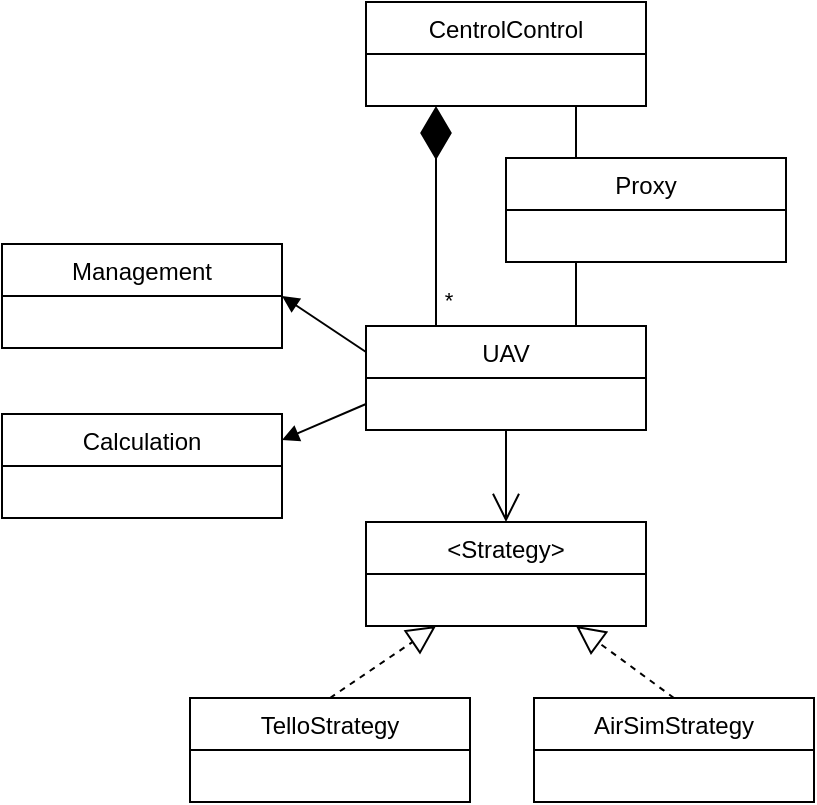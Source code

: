<mxfile version="14.9.2" type="device"><diagram id="C5RBs43oDa-KdzZeNtuy" name="Page-1"><mxGraphModel dx="886" dy="471" grid="1" gridSize="1" guides="1" tooltips="1" connect="1" arrows="1" fold="1" page="1" pageScale="1" pageWidth="827" pageHeight="1169" background="none" math="0" shadow="0"><root><mxCell id="WIyWlLk6GJQsqaUBKTNV-0"/><mxCell id="WIyWlLk6GJQsqaUBKTNV-1" parent="WIyWlLk6GJQsqaUBKTNV-0"/><mxCell id="Ft6EQuCPRghEhd8QDcjp-0" value="CentrolControl" style="swimlane;fontStyle=0;childLayout=stackLayout;horizontal=1;startSize=26;fillColor=none;horizontalStack=0;resizeParent=1;resizeParentMax=0;resizeLast=0;collapsible=1;marginBottom=0;" parent="WIyWlLk6GJQsqaUBKTNV-1" vertex="1"><mxGeometry x="344" y="94" width="140" height="52" as="geometry"/></mxCell><mxCell id="Ft6EQuCPRghEhd8QDcjp-5" value="Proxy" style="swimlane;fontStyle=0;childLayout=stackLayout;horizontal=1;startSize=26;fillColor=none;horizontalStack=0;resizeParent=1;resizeParentMax=0;resizeLast=0;collapsible=1;marginBottom=0;" parent="WIyWlLk6GJQsqaUBKTNV-1" vertex="1"><mxGeometry x="414" y="172" width="140" height="52" as="geometry"/></mxCell><mxCell id="Ft6EQuCPRghEhd8QDcjp-6" value="UAV" style="swimlane;fontStyle=0;childLayout=stackLayout;horizontal=1;startSize=26;fillColor=none;horizontalStack=0;resizeParent=1;resizeParentMax=0;resizeLast=0;collapsible=1;marginBottom=0;" parent="WIyWlLk6GJQsqaUBKTNV-1" vertex="1"><mxGeometry x="344" y="256" width="140" height="52" as="geometry"/></mxCell><mxCell id="Ft6EQuCPRghEhd8QDcjp-7" value="Management" style="swimlane;fontStyle=0;childLayout=stackLayout;horizontal=1;startSize=26;fillColor=none;horizontalStack=0;resizeParent=1;resizeParentMax=0;resizeLast=0;collapsible=1;marginBottom=0;" parent="WIyWlLk6GJQsqaUBKTNV-1" vertex="1"><mxGeometry x="162" y="215" width="140" height="52" as="geometry"/></mxCell><mxCell id="Ft6EQuCPRghEhd8QDcjp-8" value="Calculation" style="swimlane;fontStyle=0;childLayout=stackLayout;horizontal=1;startSize=26;fillColor=none;horizontalStack=0;resizeParent=1;resizeParentMax=0;resizeLast=0;collapsible=1;marginBottom=0;" parent="WIyWlLk6GJQsqaUBKTNV-1" vertex="1"><mxGeometry x="162" y="300" width="140" height="52" as="geometry"/></mxCell><mxCell id="Ft6EQuCPRghEhd8QDcjp-12" value="&lt;Strategy&gt;" style="swimlane;fontStyle=0;childLayout=stackLayout;horizontal=1;startSize=26;fillColor=none;horizontalStack=0;resizeParent=1;resizeParentMax=0;resizeLast=0;collapsible=1;marginBottom=0;" parent="WIyWlLk6GJQsqaUBKTNV-1" vertex="1"><mxGeometry x="344" y="354" width="140" height="52" as="geometry"/></mxCell><mxCell id="Ft6EQuCPRghEhd8QDcjp-13" value="TelloStrategy" style="swimlane;fontStyle=0;childLayout=stackLayout;horizontal=1;startSize=26;fillColor=none;horizontalStack=0;resizeParent=1;resizeParentMax=0;resizeLast=0;collapsible=1;marginBottom=0;" parent="WIyWlLk6GJQsqaUBKTNV-1" vertex="1"><mxGeometry x="256" y="442" width="140" height="52" as="geometry"/></mxCell><mxCell id="Ft6EQuCPRghEhd8QDcjp-14" value="AirSimStrategy" style="swimlane;fontStyle=0;childLayout=stackLayout;horizontal=1;startSize=26;fillColor=none;horizontalStack=0;resizeParent=1;resizeParentMax=0;resizeLast=0;collapsible=1;marginBottom=0;" parent="WIyWlLk6GJQsqaUBKTNV-1" vertex="1"><mxGeometry x="428" y="442" width="140" height="52" as="geometry"/></mxCell><mxCell id="Ft6EQuCPRghEhd8QDcjp-17" value="" style="endArrow=diamondThin;endFill=1;endSize=24;html=1;entryX=0.25;entryY=1;entryDx=0;entryDy=0;exitX=0.25;exitY=0;exitDx=0;exitDy=0;" parent="WIyWlLk6GJQsqaUBKTNV-1" source="Ft6EQuCPRghEhd8QDcjp-6" target="Ft6EQuCPRghEhd8QDcjp-0" edge="1"><mxGeometry width="160" relative="1" as="geometry"><mxPoint x="600" y="210" as="sourcePoint"/><mxPoint x="760" y="210" as="targetPoint"/></mxGeometry></mxCell><mxCell id="Ft6EQuCPRghEhd8QDcjp-18" value="*" style="edgeLabel;html=1;align=center;verticalAlign=middle;resizable=0;points=[];" parent="Ft6EQuCPRghEhd8QDcjp-17" vertex="1" connectable="0"><mxGeometry x="-0.818" y="1" relative="1" as="geometry"><mxPoint x="7" y="-3" as="offset"/></mxGeometry></mxCell><mxCell id="Ft6EQuCPRghEhd8QDcjp-23" value="" style="endArrow=block;endFill=1;html=1;align=left;verticalAlign=top;exitX=0;exitY=0.25;exitDx=0;exitDy=0;rounded=0;entryX=1;entryY=0.5;entryDx=0;entryDy=0;" parent="WIyWlLk6GJQsqaUBKTNV-1" source="Ft6EQuCPRghEhd8QDcjp-6" target="Ft6EQuCPRghEhd8QDcjp-7" edge="1"><mxGeometry x="-1" relative="1" as="geometry"><mxPoint x="270.0" y="250.0" as="sourcePoint"/><mxPoint x="238" y="228" as="targetPoint"/></mxGeometry></mxCell><mxCell id="Ft6EQuCPRghEhd8QDcjp-24" value="" style="endArrow=none;html=1;edgeStyle=orthogonalEdgeStyle;strokeColor=#000000;exitX=0.25;exitY=0;exitDx=0;exitDy=0;entryX=0.75;entryY=1;entryDx=0;entryDy=0;" parent="WIyWlLk6GJQsqaUBKTNV-1" source="Ft6EQuCPRghEhd8QDcjp-5" target="Ft6EQuCPRghEhd8QDcjp-0" edge="1"><mxGeometry relative="1" as="geometry"><mxPoint x="570" y="290" as="sourcePoint"/><mxPoint x="730" y="290" as="targetPoint"/></mxGeometry></mxCell><mxCell id="Ft6EQuCPRghEhd8QDcjp-27" value="" style="endArrow=none;html=1;edgeStyle=orthogonalEdgeStyle;strokeColor=#000000;exitX=0.75;exitY=0;exitDx=0;exitDy=0;entryX=0.25;entryY=1;entryDx=0;entryDy=0;" parent="WIyWlLk6GJQsqaUBKTNV-1" source="Ft6EQuCPRghEhd8QDcjp-6" target="Ft6EQuCPRghEhd8QDcjp-5" edge="1"><mxGeometry relative="1" as="geometry"><mxPoint x="580.0" y="300.0" as="sourcePoint"/><mxPoint x="740.0" y="300.0" as="targetPoint"/></mxGeometry></mxCell><mxCell id="Ft6EQuCPRghEhd8QDcjp-31" value="" style="endArrow=block;dashed=1;endFill=0;endSize=12;html=1;strokeColor=#000000;exitX=0.5;exitY=0;exitDx=0;exitDy=0;entryX=0.25;entryY=1;entryDx=0;entryDy=0;" parent="WIyWlLk6GJQsqaUBKTNV-1" source="Ft6EQuCPRghEhd8QDcjp-13" target="Ft6EQuCPRghEhd8QDcjp-12" edge="1"><mxGeometry width="160" relative="1" as="geometry"><mxPoint x="391" y="454" as="sourcePoint"/><mxPoint x="363" y="406" as="targetPoint"/></mxGeometry></mxCell><mxCell id="Ft6EQuCPRghEhd8QDcjp-32" value="" style="endArrow=block;dashed=1;endFill=0;endSize=12;html=1;strokeColor=#000000;exitX=0.5;exitY=0;exitDx=0;exitDy=0;entryX=0.75;entryY=1;entryDx=0;entryDy=0;" parent="WIyWlLk6GJQsqaUBKTNV-1" source="Ft6EQuCPRghEhd8QDcjp-14" target="Ft6EQuCPRghEhd8QDcjp-12" edge="1"><mxGeometry width="160" relative="1" as="geometry"><mxPoint x="401" y="464" as="sourcePoint"/><mxPoint x="452" y="406" as="targetPoint"/></mxGeometry></mxCell><mxCell id="Ft6EQuCPRghEhd8QDcjp-35" value="" style="endArrow=block;endFill=1;html=1;align=left;verticalAlign=top;exitX=0;exitY=0.75;exitDx=0;exitDy=0;entryX=1;entryY=0.25;entryDx=0;entryDy=0;rounded=0;" parent="WIyWlLk6GJQsqaUBKTNV-1" source="Ft6EQuCPRghEhd8QDcjp-6" target="Ft6EQuCPRghEhd8QDcjp-8" edge="1"><mxGeometry x="-1" relative="1" as="geometry"><mxPoint x="354" y="263.0" as="sourcePoint"/><mxPoint x="340" y="143" as="targetPoint"/></mxGeometry></mxCell><mxCell id="Ft6EQuCPRghEhd8QDcjp-44" value="" style="endArrow=open;endFill=1;endSize=12;html=1;strokeColor=#000000;exitX=0.5;exitY=1;exitDx=0;exitDy=0;entryX=0.5;entryY=0;entryDx=0;entryDy=0;" parent="WIyWlLk6GJQsqaUBKTNV-1" source="Ft6EQuCPRghEhd8QDcjp-6" target="Ft6EQuCPRghEhd8QDcjp-12" edge="1"><mxGeometry width="160" relative="1" as="geometry"><mxPoint x="330" y="392" as="sourcePoint"/><mxPoint x="465" y="396" as="targetPoint"/></mxGeometry></mxCell></root></mxGraphModel></diagram></mxfile>